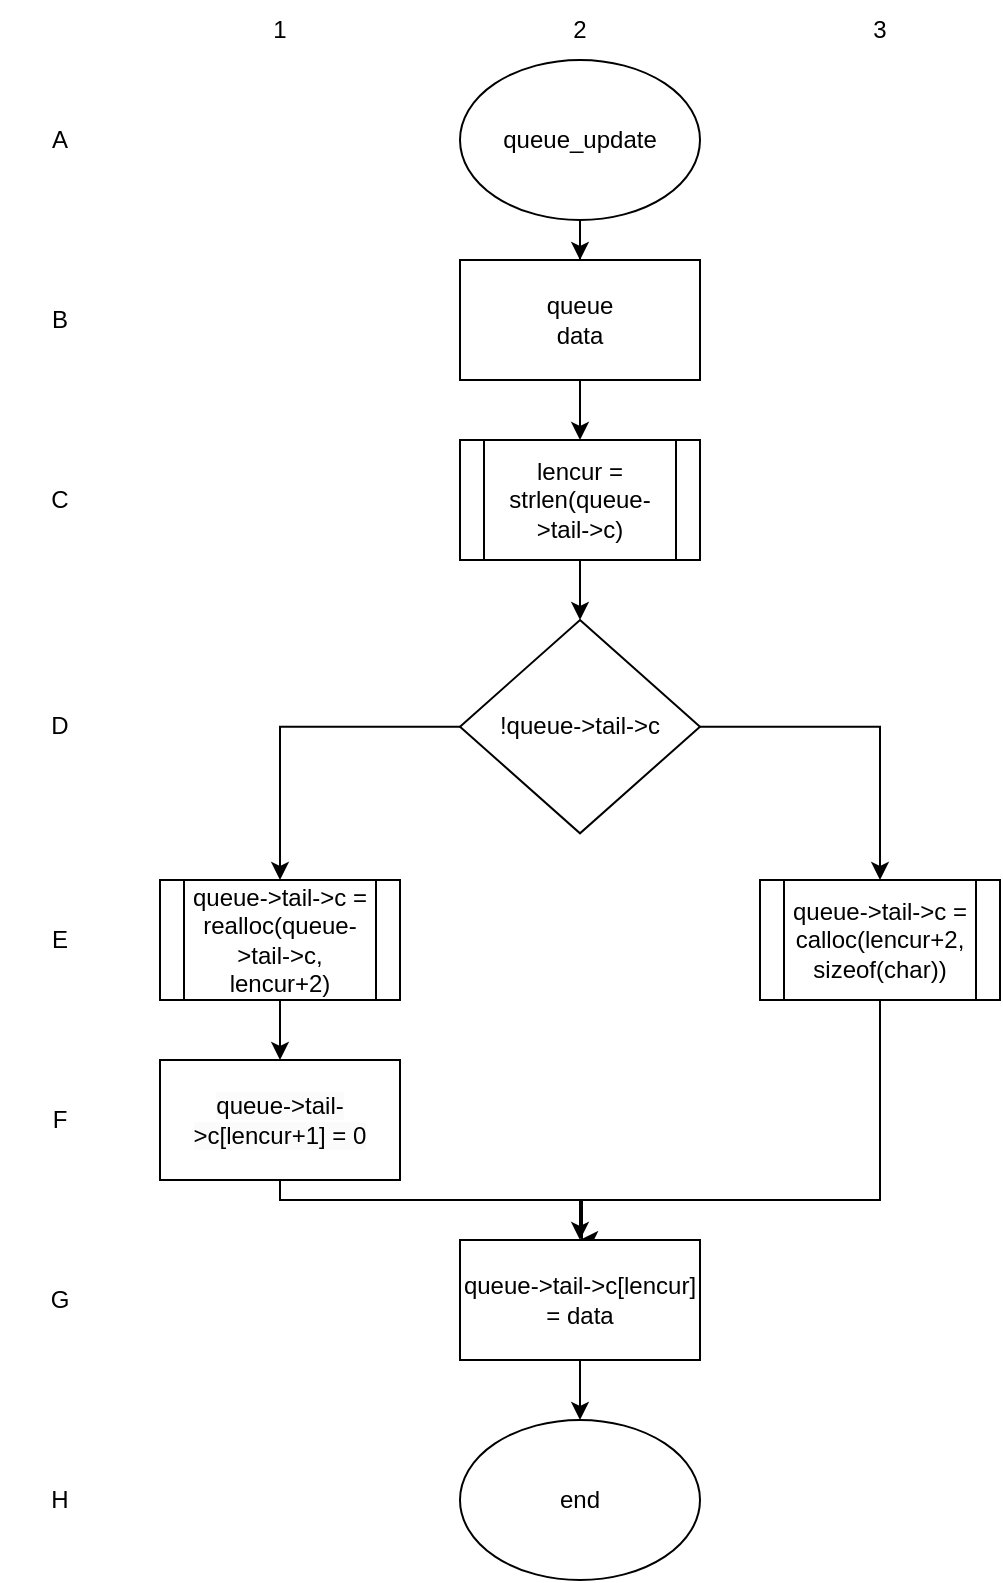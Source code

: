 <mxfile version="22.1.11" type="device">
  <diagram name="Страница — 1" id="hMDCLRaQ2m_RS0oUCgCO">
    <mxGraphModel dx="1269" dy="662" grid="1" gridSize="10" guides="1" tooltips="1" connect="1" arrows="1" fold="1" page="1" pageScale="1" pageWidth="827" pageHeight="1169" math="0" shadow="0">
      <root>
        <mxCell id="0" />
        <mxCell id="1" parent="0" />
        <mxCell id="eM3_X_nF0LZRBQJgvfNX-11" style="edgeStyle=orthogonalEdgeStyle;rounded=0;orthogonalLoop=1;jettySize=auto;html=1;entryX=0.5;entryY=0;entryDx=0;entryDy=0;" edge="1" parent="1" source="eM3_X_nF0LZRBQJgvfNX-1" target="eM3_X_nF0LZRBQJgvfNX-2">
          <mxGeometry relative="1" as="geometry" />
        </mxCell>
        <mxCell id="eM3_X_nF0LZRBQJgvfNX-1" value="queue_update" style="ellipse;whiteSpace=wrap;html=1;" vertex="1" parent="1">
          <mxGeometry x="340" y="30" width="120" height="80" as="geometry" />
        </mxCell>
        <mxCell id="eM3_X_nF0LZRBQJgvfNX-12" style="edgeStyle=orthogonalEdgeStyle;rounded=0;orthogonalLoop=1;jettySize=auto;html=1;entryX=0.5;entryY=0;entryDx=0;entryDy=0;" edge="1" parent="1" source="eM3_X_nF0LZRBQJgvfNX-2" target="eM3_X_nF0LZRBQJgvfNX-3">
          <mxGeometry relative="1" as="geometry" />
        </mxCell>
        <mxCell id="eM3_X_nF0LZRBQJgvfNX-2" value="queue&lt;br&gt;data" style="rounded=0;whiteSpace=wrap;html=1;" vertex="1" parent="1">
          <mxGeometry x="340" y="130" width="120" height="60" as="geometry" />
        </mxCell>
        <mxCell id="eM3_X_nF0LZRBQJgvfNX-13" style="edgeStyle=orthogonalEdgeStyle;rounded=0;orthogonalLoop=1;jettySize=auto;html=1;entryX=0.5;entryY=0;entryDx=0;entryDy=0;" edge="1" parent="1" source="eM3_X_nF0LZRBQJgvfNX-3" target="eM3_X_nF0LZRBQJgvfNX-4">
          <mxGeometry relative="1" as="geometry" />
        </mxCell>
        <mxCell id="eM3_X_nF0LZRBQJgvfNX-3" value="lencur = strlen(queue-&amp;gt;tail-&amp;gt;c)" style="shape=process;whiteSpace=wrap;html=1;backgroundOutline=1;" vertex="1" parent="1">
          <mxGeometry x="340" y="220" width="120" height="60" as="geometry" />
        </mxCell>
        <mxCell id="eM3_X_nF0LZRBQJgvfNX-14" style="edgeStyle=orthogonalEdgeStyle;rounded=0;orthogonalLoop=1;jettySize=auto;html=1;entryX=0.5;entryY=0;entryDx=0;entryDy=0;" edge="1" parent="1" source="eM3_X_nF0LZRBQJgvfNX-4" target="eM3_X_nF0LZRBQJgvfNX-5">
          <mxGeometry relative="1" as="geometry" />
        </mxCell>
        <mxCell id="eM3_X_nF0LZRBQJgvfNX-15" style="edgeStyle=orthogonalEdgeStyle;rounded=0;orthogonalLoop=1;jettySize=auto;html=1;entryX=0.5;entryY=0;entryDx=0;entryDy=0;" edge="1" parent="1" source="eM3_X_nF0LZRBQJgvfNX-4" target="eM3_X_nF0LZRBQJgvfNX-6">
          <mxGeometry relative="1" as="geometry" />
        </mxCell>
        <mxCell id="eM3_X_nF0LZRBQJgvfNX-4" value="!queue-&amp;gt;tail-&amp;gt;c" style="rhombus;whiteSpace=wrap;html=1;" vertex="1" parent="1">
          <mxGeometry x="340" y="310" width="120" height="106.67" as="geometry" />
        </mxCell>
        <mxCell id="eM3_X_nF0LZRBQJgvfNX-18" style="edgeStyle=orthogonalEdgeStyle;rounded=0;orthogonalLoop=1;jettySize=auto;html=1;" edge="1" parent="1" source="eM3_X_nF0LZRBQJgvfNX-5">
          <mxGeometry relative="1" as="geometry">
            <mxPoint x="400" y="620" as="targetPoint" />
            <Array as="points">
              <mxPoint x="550" y="600" />
              <mxPoint x="401" y="600" />
            </Array>
          </mxGeometry>
        </mxCell>
        <mxCell id="eM3_X_nF0LZRBQJgvfNX-5" value="queue-&amp;gt;tail-&amp;gt;c = calloc(lencur+2, sizeof(char))" style="shape=process;whiteSpace=wrap;html=1;backgroundOutline=1;" vertex="1" parent="1">
          <mxGeometry x="490" y="440" width="120" height="60" as="geometry" />
        </mxCell>
        <mxCell id="eM3_X_nF0LZRBQJgvfNX-16" style="edgeStyle=orthogonalEdgeStyle;rounded=0;orthogonalLoop=1;jettySize=auto;html=1;entryX=0.5;entryY=0;entryDx=0;entryDy=0;" edge="1" parent="1" source="eM3_X_nF0LZRBQJgvfNX-6" target="eM3_X_nF0LZRBQJgvfNX-9">
          <mxGeometry relative="1" as="geometry" />
        </mxCell>
        <mxCell id="eM3_X_nF0LZRBQJgvfNX-6" value="queue-&amp;gt;tail-&amp;gt;c = realloc(queue-&amp;gt;tail-&amp;gt;c, lencur+2)" style="shape=process;whiteSpace=wrap;html=1;backgroundOutline=1;" vertex="1" parent="1">
          <mxGeometry x="190" y="440" width="120" height="60" as="geometry" />
        </mxCell>
        <mxCell id="eM3_X_nF0LZRBQJgvfNX-17" style="edgeStyle=orthogonalEdgeStyle;rounded=0;orthogonalLoop=1;jettySize=auto;html=1;entryX=0.5;entryY=0;entryDx=0;entryDy=0;" edge="1" parent="1" source="eM3_X_nF0LZRBQJgvfNX-9" target="eM3_X_nF0LZRBQJgvfNX-10">
          <mxGeometry relative="1" as="geometry">
            <Array as="points">
              <mxPoint x="250" y="600" />
              <mxPoint x="400" y="600" />
            </Array>
          </mxGeometry>
        </mxCell>
        <mxCell id="eM3_X_nF0LZRBQJgvfNX-9" value="&lt;span style=&quot;color: rgb(0, 0, 0); font-family: Helvetica; font-size: 12px; font-style: normal; font-variant-ligatures: normal; font-variant-caps: normal; font-weight: 400; letter-spacing: normal; orphans: 2; text-align: center; text-indent: 0px; text-transform: none; widows: 2; word-spacing: 0px; -webkit-text-stroke-width: 0px; background-color: rgb(251, 251, 251); text-decoration-thickness: initial; text-decoration-style: initial; text-decoration-color: initial; float: none; display: inline !important;&quot;&gt;queue-&amp;gt;tail-&amp;gt;c[lencur+1] = 0&lt;/span&gt;" style="rounded=0;whiteSpace=wrap;html=1;" vertex="1" parent="1">
          <mxGeometry x="190" y="530" width="120" height="60" as="geometry" />
        </mxCell>
        <mxCell id="eM3_X_nF0LZRBQJgvfNX-20" style="edgeStyle=orthogonalEdgeStyle;rounded=0;orthogonalLoop=1;jettySize=auto;html=1;entryX=0.5;entryY=0;entryDx=0;entryDy=0;" edge="1" parent="1" source="eM3_X_nF0LZRBQJgvfNX-10" target="eM3_X_nF0LZRBQJgvfNX-19">
          <mxGeometry relative="1" as="geometry" />
        </mxCell>
        <mxCell id="eM3_X_nF0LZRBQJgvfNX-10" value="queue-&amp;gt;tail-&amp;gt;c[lencur] = data" style="rounded=0;whiteSpace=wrap;html=1;" vertex="1" parent="1">
          <mxGeometry x="340" y="620" width="120" height="60" as="geometry" />
        </mxCell>
        <mxCell id="eM3_X_nF0LZRBQJgvfNX-19" value="end" style="ellipse;whiteSpace=wrap;html=1;" vertex="1" parent="1">
          <mxGeometry x="340" y="710" width="120" height="80" as="geometry" />
        </mxCell>
        <mxCell id="eM3_X_nF0LZRBQJgvfNX-21" value="1" style="text;html=1;strokeColor=none;fillColor=none;align=center;verticalAlign=middle;whiteSpace=wrap;rounded=0;" vertex="1" parent="1">
          <mxGeometry x="220" width="60" height="30" as="geometry" />
        </mxCell>
        <mxCell id="eM3_X_nF0LZRBQJgvfNX-22" value="2" style="text;html=1;strokeColor=none;fillColor=none;align=center;verticalAlign=middle;whiteSpace=wrap;rounded=0;" vertex="1" parent="1">
          <mxGeometry x="370" width="60" height="30" as="geometry" />
        </mxCell>
        <mxCell id="eM3_X_nF0LZRBQJgvfNX-23" value="3" style="text;html=1;strokeColor=none;fillColor=none;align=center;verticalAlign=middle;whiteSpace=wrap;rounded=0;" vertex="1" parent="1">
          <mxGeometry x="520" width="60" height="30" as="geometry" />
        </mxCell>
        <mxCell id="eM3_X_nF0LZRBQJgvfNX-24" value="A" style="text;html=1;strokeColor=none;fillColor=none;align=center;verticalAlign=middle;whiteSpace=wrap;rounded=0;" vertex="1" parent="1">
          <mxGeometry x="110" y="55" width="60" height="30" as="geometry" />
        </mxCell>
        <mxCell id="eM3_X_nF0LZRBQJgvfNX-25" value="B" style="text;html=1;strokeColor=none;fillColor=none;align=center;verticalAlign=middle;whiteSpace=wrap;rounded=0;" vertex="1" parent="1">
          <mxGeometry x="110" y="145" width="60" height="30" as="geometry" />
        </mxCell>
        <mxCell id="eM3_X_nF0LZRBQJgvfNX-26" value="C" style="text;html=1;strokeColor=none;fillColor=none;align=center;verticalAlign=middle;whiteSpace=wrap;rounded=0;" vertex="1" parent="1">
          <mxGeometry x="110" y="235" width="60" height="30" as="geometry" />
        </mxCell>
        <mxCell id="eM3_X_nF0LZRBQJgvfNX-27" value="D" style="text;html=1;strokeColor=none;fillColor=none;align=center;verticalAlign=middle;whiteSpace=wrap;rounded=0;" vertex="1" parent="1">
          <mxGeometry x="110" y="348.34" width="60" height="30" as="geometry" />
        </mxCell>
        <mxCell id="eM3_X_nF0LZRBQJgvfNX-28" value="E" style="text;html=1;strokeColor=none;fillColor=none;align=center;verticalAlign=middle;whiteSpace=wrap;rounded=0;" vertex="1" parent="1">
          <mxGeometry x="110" y="455" width="60" height="30" as="geometry" />
        </mxCell>
        <mxCell id="eM3_X_nF0LZRBQJgvfNX-29" value="F" style="text;html=1;strokeColor=none;fillColor=none;align=center;verticalAlign=middle;whiteSpace=wrap;rounded=0;" vertex="1" parent="1">
          <mxGeometry x="110" y="545" width="60" height="30" as="geometry" />
        </mxCell>
        <mxCell id="eM3_X_nF0LZRBQJgvfNX-30" value="G" style="text;html=1;strokeColor=none;fillColor=none;align=center;verticalAlign=middle;whiteSpace=wrap;rounded=0;" vertex="1" parent="1">
          <mxGeometry x="110" y="635" width="60" height="30" as="geometry" />
        </mxCell>
        <mxCell id="eM3_X_nF0LZRBQJgvfNX-31" value="H" style="text;html=1;strokeColor=none;fillColor=none;align=center;verticalAlign=middle;whiteSpace=wrap;rounded=0;" vertex="1" parent="1">
          <mxGeometry x="110" y="735" width="60" height="30" as="geometry" />
        </mxCell>
      </root>
    </mxGraphModel>
  </diagram>
</mxfile>
